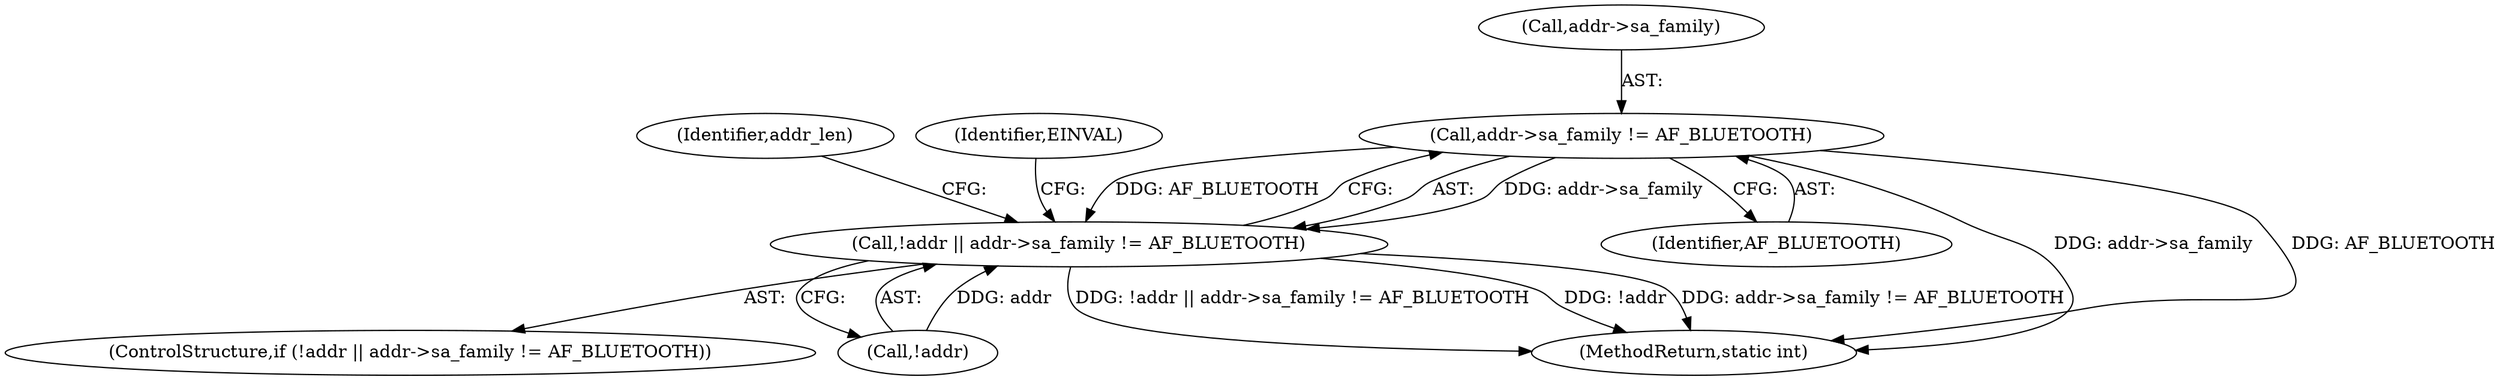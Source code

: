 digraph "0_linux_5233252fce714053f0151680933571a2da9cbfb4@pointer" {
"1000132" [label="(Call,addr->sa_family != AF_BLUETOOTH)"];
"1000129" [label="(Call,!addr || addr->sa_family != AF_BLUETOOTH)"];
"1000136" [label="(Identifier,AF_BLUETOOTH)"];
"1000132" [label="(Call,addr->sa_family != AF_BLUETOOTH)"];
"1000194" [label="(MethodReturn,static int)"];
"1000142" [label="(Identifier,addr_len)"];
"1000139" [label="(Identifier,EINVAL)"];
"1000129" [label="(Call,!addr || addr->sa_family != AF_BLUETOOTH)"];
"1000128" [label="(ControlStructure,if (!addr || addr->sa_family != AF_BLUETOOTH))"];
"1000133" [label="(Call,addr->sa_family)"];
"1000130" [label="(Call,!addr)"];
"1000132" -> "1000129"  [label="AST: "];
"1000132" -> "1000136"  [label="CFG: "];
"1000133" -> "1000132"  [label="AST: "];
"1000136" -> "1000132"  [label="AST: "];
"1000129" -> "1000132"  [label="CFG: "];
"1000132" -> "1000194"  [label="DDG: addr->sa_family"];
"1000132" -> "1000194"  [label="DDG: AF_BLUETOOTH"];
"1000132" -> "1000129"  [label="DDG: addr->sa_family"];
"1000132" -> "1000129"  [label="DDG: AF_BLUETOOTH"];
"1000129" -> "1000128"  [label="AST: "];
"1000129" -> "1000130"  [label="CFG: "];
"1000130" -> "1000129"  [label="AST: "];
"1000139" -> "1000129"  [label="CFG: "];
"1000142" -> "1000129"  [label="CFG: "];
"1000129" -> "1000194"  [label="DDG: !addr"];
"1000129" -> "1000194"  [label="DDG: addr->sa_family != AF_BLUETOOTH"];
"1000129" -> "1000194"  [label="DDG: !addr || addr->sa_family != AF_BLUETOOTH"];
"1000130" -> "1000129"  [label="DDG: addr"];
}

